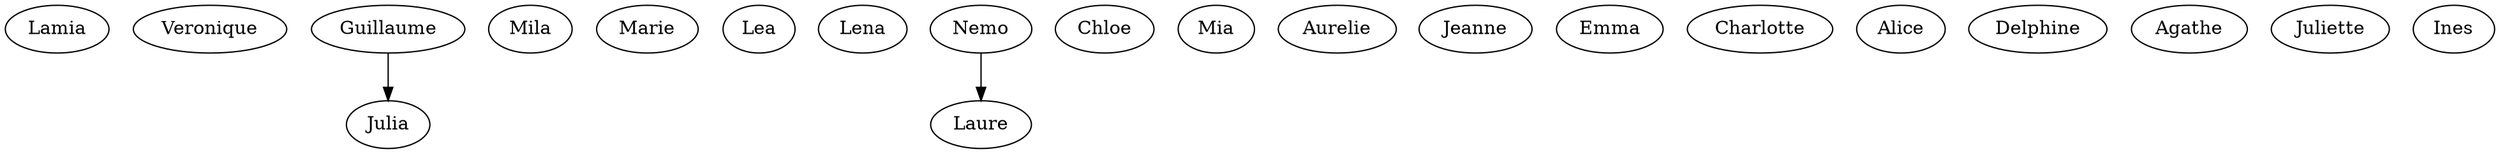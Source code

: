 strict digraph G {
  Lamia;
  Veronique;
  Guillaume;
  Mila;
  Julia;
  Marie;
  Marie;
  Lea;
  Lena;
  Laure;
  Nemo;
  Chloe;
  Mia;
  Aurelie;
  Jeanne;
  Emma;
  Charlotte;
  Alice;
  Delphine;
  Agathe;
  Juliette;
  Charlotte;
  Ines;
  Charlotte;
  Guillaume -> Julia;
  Nemo -> Laure;
}
